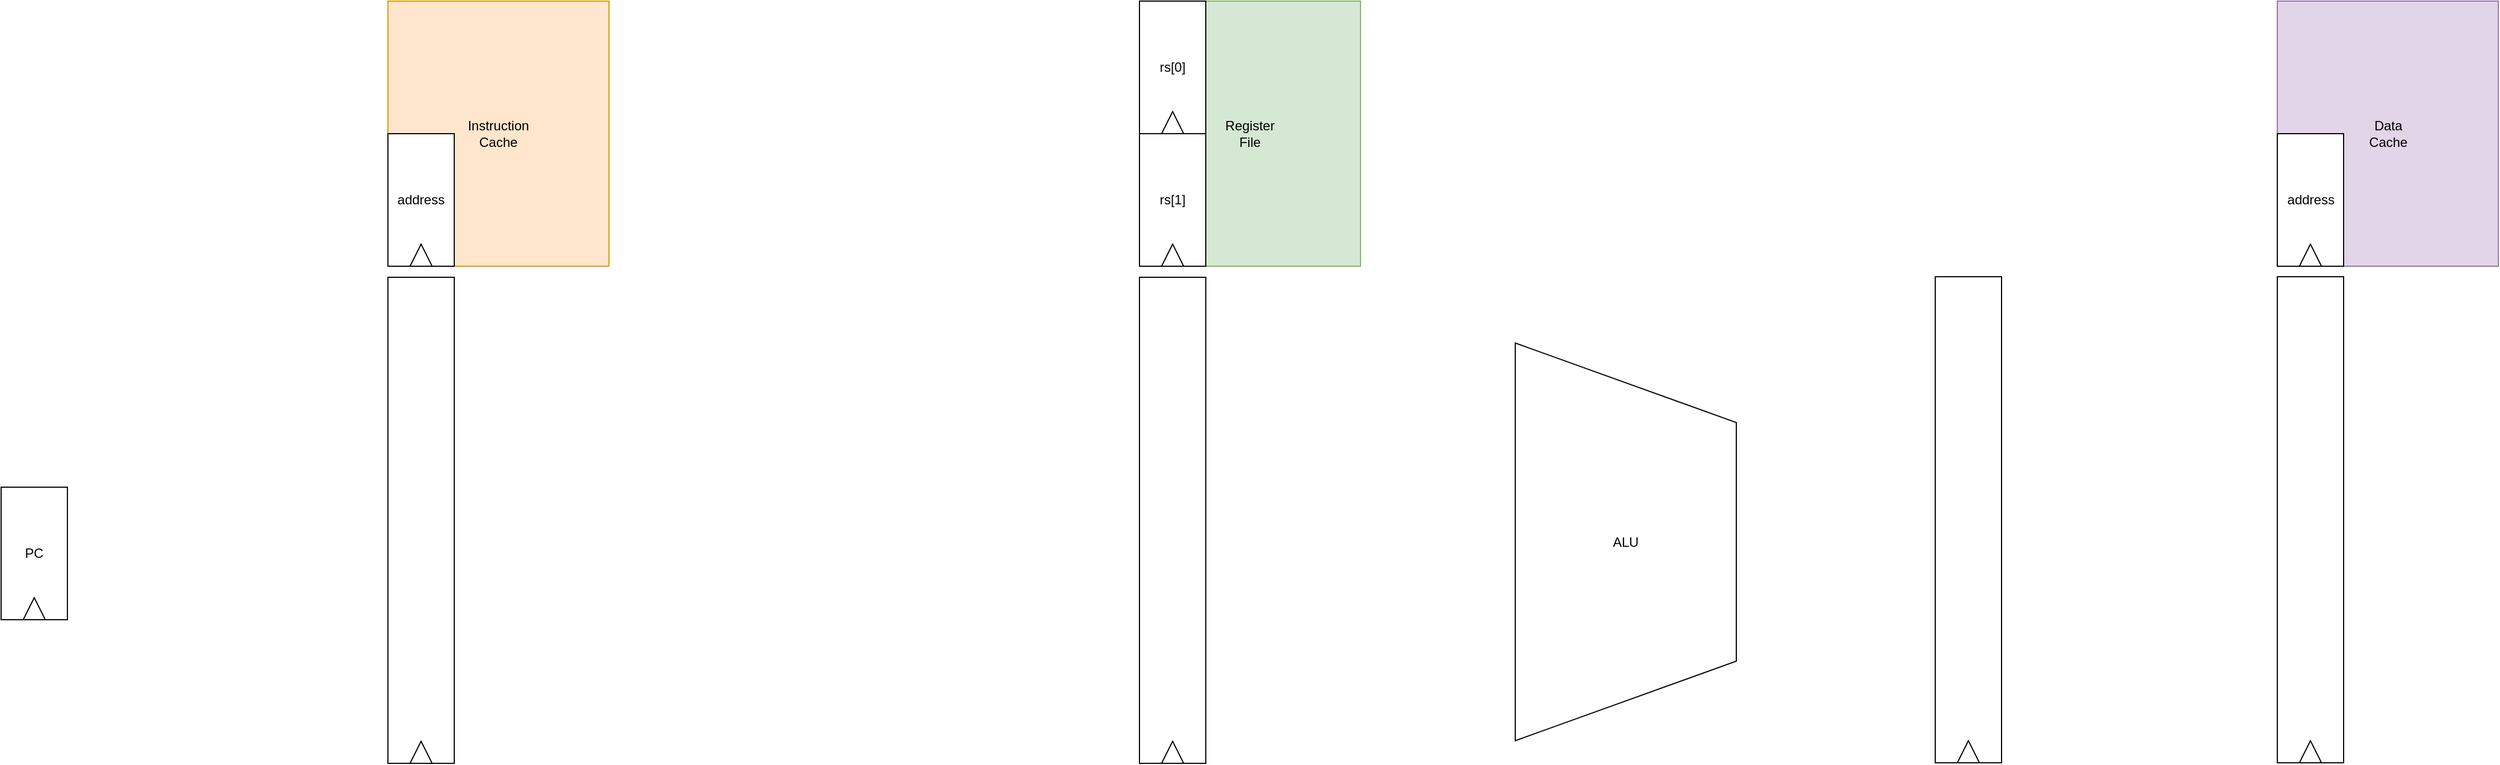 <mxfile version="12.3.2" type="device" pages="1"><diagram id="qryptc4pdBdFxedBNK2F" name="Page-1"><mxGraphModel dx="4203" dy="2773" grid="1" gridSize="10" guides="1" tooltips="1" connect="1" arrows="1" fold="1" page="1" pageScale="1" pageWidth="850" pageHeight="1100" math="0" shadow="0"><root><mxCell id="0"/><mxCell id="1" parent="0"/><mxCell id="Izy4H0pIkNBPb9TtSTtr-5" value="Register&lt;br&gt;File" style="rounded=0;whiteSpace=wrap;html=1;fillColor=#d5e8d4;strokeColor=#82b366;" vertex="1" parent="1"><mxGeometry x="1520" y="-250" width="200" height="240" as="geometry"/></mxCell><mxCell id="Izy4H0pIkNBPb9TtSTtr-12" value="" style="rounded=0;whiteSpace=wrap;html=1;" vertex="1" parent="1"><mxGeometry x="840" width="60" height="440" as="geometry"/></mxCell><mxCell id="Izy4H0pIkNBPb9TtSTtr-13" value="" style="triangle;whiteSpace=wrap;html=1;direction=north;" vertex="1" parent="1"><mxGeometry x="860" y="420" width="20" height="20" as="geometry"/></mxCell><mxCell id="Izy4H0pIkNBPb9TtSTtr-14" value="" style="group" vertex="1" connectable="0" parent="1"><mxGeometry x="490" y="190" width="60" height="120" as="geometry"/></mxCell><mxCell id="Izy4H0pIkNBPb9TtSTtr-1" value="PC" style="rounded=0;whiteSpace=wrap;html=1;" vertex="1" parent="Izy4H0pIkNBPb9TtSTtr-14"><mxGeometry width="60" height="120" as="geometry"/></mxCell><mxCell id="Izy4H0pIkNBPb9TtSTtr-3" value="" style="triangle;whiteSpace=wrap;html=1;direction=north;" vertex="1" parent="Izy4H0pIkNBPb9TtSTtr-14"><mxGeometry x="20" y="100" width="20" height="20" as="geometry"/></mxCell><mxCell id="Izy4H0pIkNBPb9TtSTtr-15" value="" style="rounded=0;whiteSpace=wrap;html=1;" vertex="1" parent="1"><mxGeometry x="1520" width="60" height="440" as="geometry"/></mxCell><mxCell id="Izy4H0pIkNBPb9TtSTtr-16" value="" style="triangle;whiteSpace=wrap;html=1;direction=north;" vertex="1" parent="1"><mxGeometry x="1540" y="420" width="20" height="20" as="geometry"/></mxCell><mxCell id="Izy4H0pIkNBPb9TtSTtr-17" value="" style="group" vertex="1" connectable="0" parent="1"><mxGeometry x="1520" y="-130" width="60" height="120" as="geometry"/></mxCell><mxCell id="Izy4H0pIkNBPb9TtSTtr-18" value="rs[1]" style="rounded=0;whiteSpace=wrap;html=1;" vertex="1" parent="Izy4H0pIkNBPb9TtSTtr-17"><mxGeometry width="60" height="120" as="geometry"/></mxCell><mxCell id="Izy4H0pIkNBPb9TtSTtr-19" value="" style="triangle;whiteSpace=wrap;html=1;direction=north;" vertex="1" parent="Izy4H0pIkNBPb9TtSTtr-17"><mxGeometry x="20" y="100" width="20" height="20" as="geometry"/></mxCell><mxCell id="Izy4H0pIkNBPb9TtSTtr-20" value="" style="group" vertex="1" connectable="0" parent="1"><mxGeometry x="1520" y="-250" width="60" height="120" as="geometry"/></mxCell><mxCell id="Izy4H0pIkNBPb9TtSTtr-21" value="rs[0]" style="rounded=0;whiteSpace=wrap;html=1;" vertex="1" parent="Izy4H0pIkNBPb9TtSTtr-20"><mxGeometry width="60" height="120" as="geometry"/></mxCell><mxCell id="Izy4H0pIkNBPb9TtSTtr-22" value="" style="triangle;whiteSpace=wrap;html=1;direction=north;" vertex="1" parent="Izy4H0pIkNBPb9TtSTtr-20"><mxGeometry x="20" y="100" width="20" height="20" as="geometry"/></mxCell><mxCell id="Izy4H0pIkNBPb9TtSTtr-23" value="Instruction&lt;br&gt;Cache" style="rounded=0;whiteSpace=wrap;html=1;fillColor=#ffe6cc;strokeColor=#d79b00;" vertex="1" parent="1"><mxGeometry x="840" y="-250" width="200" height="240" as="geometry"/></mxCell><mxCell id="Izy4H0pIkNBPb9TtSTtr-24" value="" style="group;fillColor=#fff2cc;strokeColor=#d6b656;" vertex="1" connectable="0" parent="1"><mxGeometry x="840" y="-130" width="60" height="120" as="geometry"/></mxCell><mxCell id="Izy4H0pIkNBPb9TtSTtr-31" value="ALU" style="shape=trapezoid;perimeter=trapezoidPerimeter;whiteSpace=wrap;html=1;direction=south;" vertex="1" parent="1"><mxGeometry x="1860" y="59.5" width="200" height="360" as="geometry"/></mxCell><mxCell id="Izy4H0pIkNBPb9TtSTtr-32" value="" style="rounded=0;whiteSpace=wrap;html=1;" vertex="1" parent="1"><mxGeometry x="2240" y="-0.5" width="60" height="440" as="geometry"/></mxCell><mxCell id="Izy4H0pIkNBPb9TtSTtr-33" value="" style="triangle;whiteSpace=wrap;html=1;direction=north;" vertex="1" parent="1"><mxGeometry x="2260" y="419.5" width="20" height="20" as="geometry"/></mxCell><mxCell id="Izy4H0pIkNBPb9TtSTtr-34" value="Data&lt;br&gt;Cache" style="rounded=0;whiteSpace=wrap;html=1;fillColor=#e1d5e7;strokeColor=#9673a6;" vertex="1" parent="1"><mxGeometry x="2549.5" y="-250" width="200" height="240" as="geometry"/></mxCell><mxCell id="Izy4H0pIkNBPb9TtSTtr-35" value="" style="group" vertex="1" connectable="0" parent="1"><mxGeometry x="2549.5" y="-130" width="60" height="120" as="geometry"/></mxCell><mxCell id="Izy4H0pIkNBPb9TtSTtr-36" value="address" style="rounded=0;whiteSpace=wrap;html=1;" vertex="1" parent="Izy4H0pIkNBPb9TtSTtr-35"><mxGeometry width="60" height="120" as="geometry"/></mxCell><mxCell id="Izy4H0pIkNBPb9TtSTtr-37" value="" style="triangle;whiteSpace=wrap;html=1;direction=north;" vertex="1" parent="Izy4H0pIkNBPb9TtSTtr-35"><mxGeometry x="20" y="100" width="20" height="20" as="geometry"/></mxCell><mxCell id="Izy4H0pIkNBPb9TtSTtr-41" value="" style="rounded=0;whiteSpace=wrap;html=1;" vertex="1" parent="1"><mxGeometry x="2549.5" y="-0.5" width="60" height="440" as="geometry"/></mxCell><mxCell id="Izy4H0pIkNBPb9TtSTtr-42" value="" style="triangle;whiteSpace=wrap;html=1;direction=north;" vertex="1" parent="1"><mxGeometry x="2569.5" y="419.5" width="20" height="20" as="geometry"/></mxCell><mxCell id="Izy4H0pIkNBPb9TtSTtr-25" value="address" style="rounded=0;whiteSpace=wrap;html=1;" vertex="1" parent="1"><mxGeometry x="840" y="-130" width="60" height="120" as="geometry"/></mxCell><mxCell id="Izy4H0pIkNBPb9TtSTtr-26" value="" style="triangle;whiteSpace=wrap;html=1;direction=north;" vertex="1" parent="1"><mxGeometry x="860" y="-30" width="20" height="20" as="geometry"/></mxCell></root></mxGraphModel></diagram></mxfile>